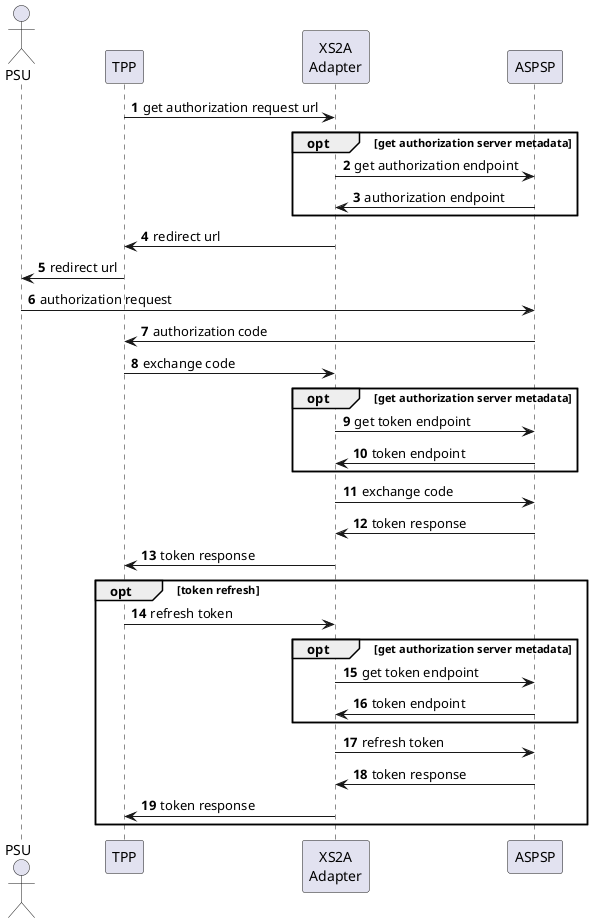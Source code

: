 @startuml

actor psu as "PSU"
participant tpp as "TPP"
participant adapter as "XS2A\nAdapter"
participant bank as "ASPSP"

autonumber

tpp->adapter: get authorization request url
opt get authorization server metadata
adapter->bank: get authorization endpoint
adapter<-bank: authorization endpoint
end
tpp<-adapter: redirect url
psu<-tpp: redirect url
psu->bank: authorization request
tpp<-bank: authorization code
tpp->adapter: exchange code
opt get authorization server metadata
adapter->bank: get token endpoint
adapter<-bank: token endpoint
end
adapter->bank: exchange code
adapter<-bank: token response
tpp<-adapter: token response
opt token refresh
tpp->adapter: refresh token
opt get authorization server metadata
adapter->bank: get token endpoint
adapter<-bank: token endpoint
end
adapter->bank: refresh token
adapter<-bank: token response
tpp<-adapter: token response
end

@enduml
